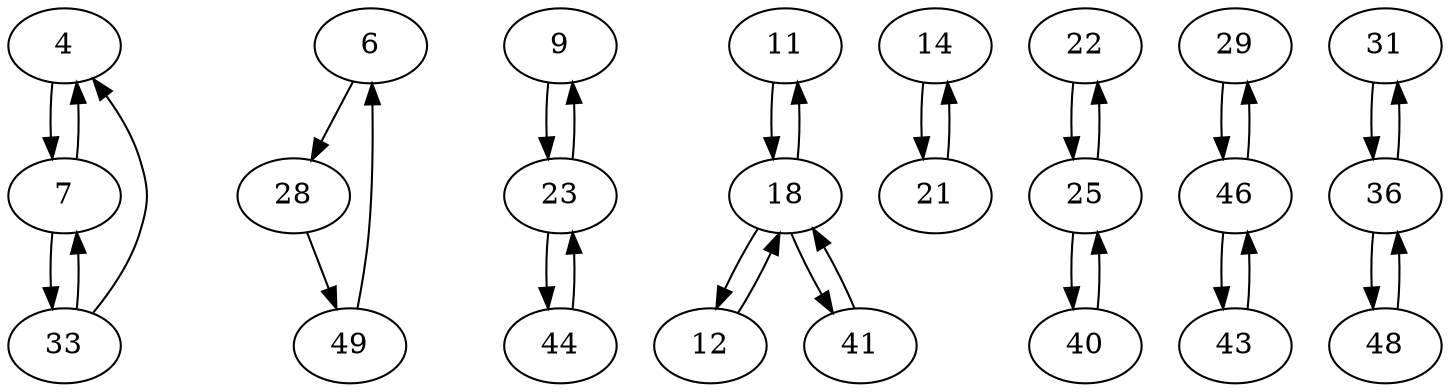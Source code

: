 digraph G {
  4 -> 7;
  6 -> 28;
  7 -> 4;
  7 -> 33;
  9 -> 23;
  11 -> 18;
  12 -> 18;
  14 -> 21;
  18 -> 11;
  18 -> 12;
  18 -> 41;
  21 -> 14;
  22 -> 25;
  23 -> 9;
  23 -> 44;
  25 -> 22;
  25 -> 40;
  28 -> 49;
  29 -> 46;
  31 -> 36;
  33 -> 4;
  33 -> 7;
  36 -> 31;
  36 -> 48;
  40 -> 25;
  41 -> 18;
  43 -> 46;
  44 -> 23;
  46 -> 29;
  46 -> 43;
  48 -> 36;
  49 -> 6;
}
